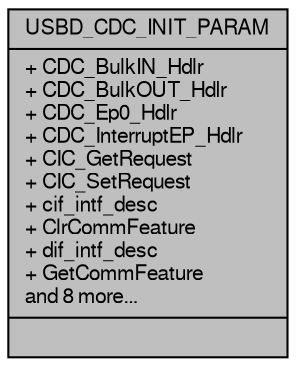 digraph "USBD_CDC_INIT_PARAM"
{
  edge [fontname="FreeSans",fontsize="10",labelfontname="FreeSans",labelfontsize="10"];
  node [fontname="FreeSans",fontsize="10",shape=record];
  Node1 [label="{USBD_CDC_INIT_PARAM\n|+ CDC_BulkIN_Hdlr\l+ CDC_BulkOUT_Hdlr\l+ CDC_Ep0_Hdlr\l+ CDC_InterruptEP_Hdlr\l+ CIC_GetRequest\l+ CIC_SetRequest\l+ cif_intf_desc\l+ ClrCommFeature\l+ dif_intf_desc\l+ GetCommFeature\land 8 more...\l|}",height=0.2,width=0.4,color="black", fillcolor="grey75", style="filled", fontcolor="black"];
}
